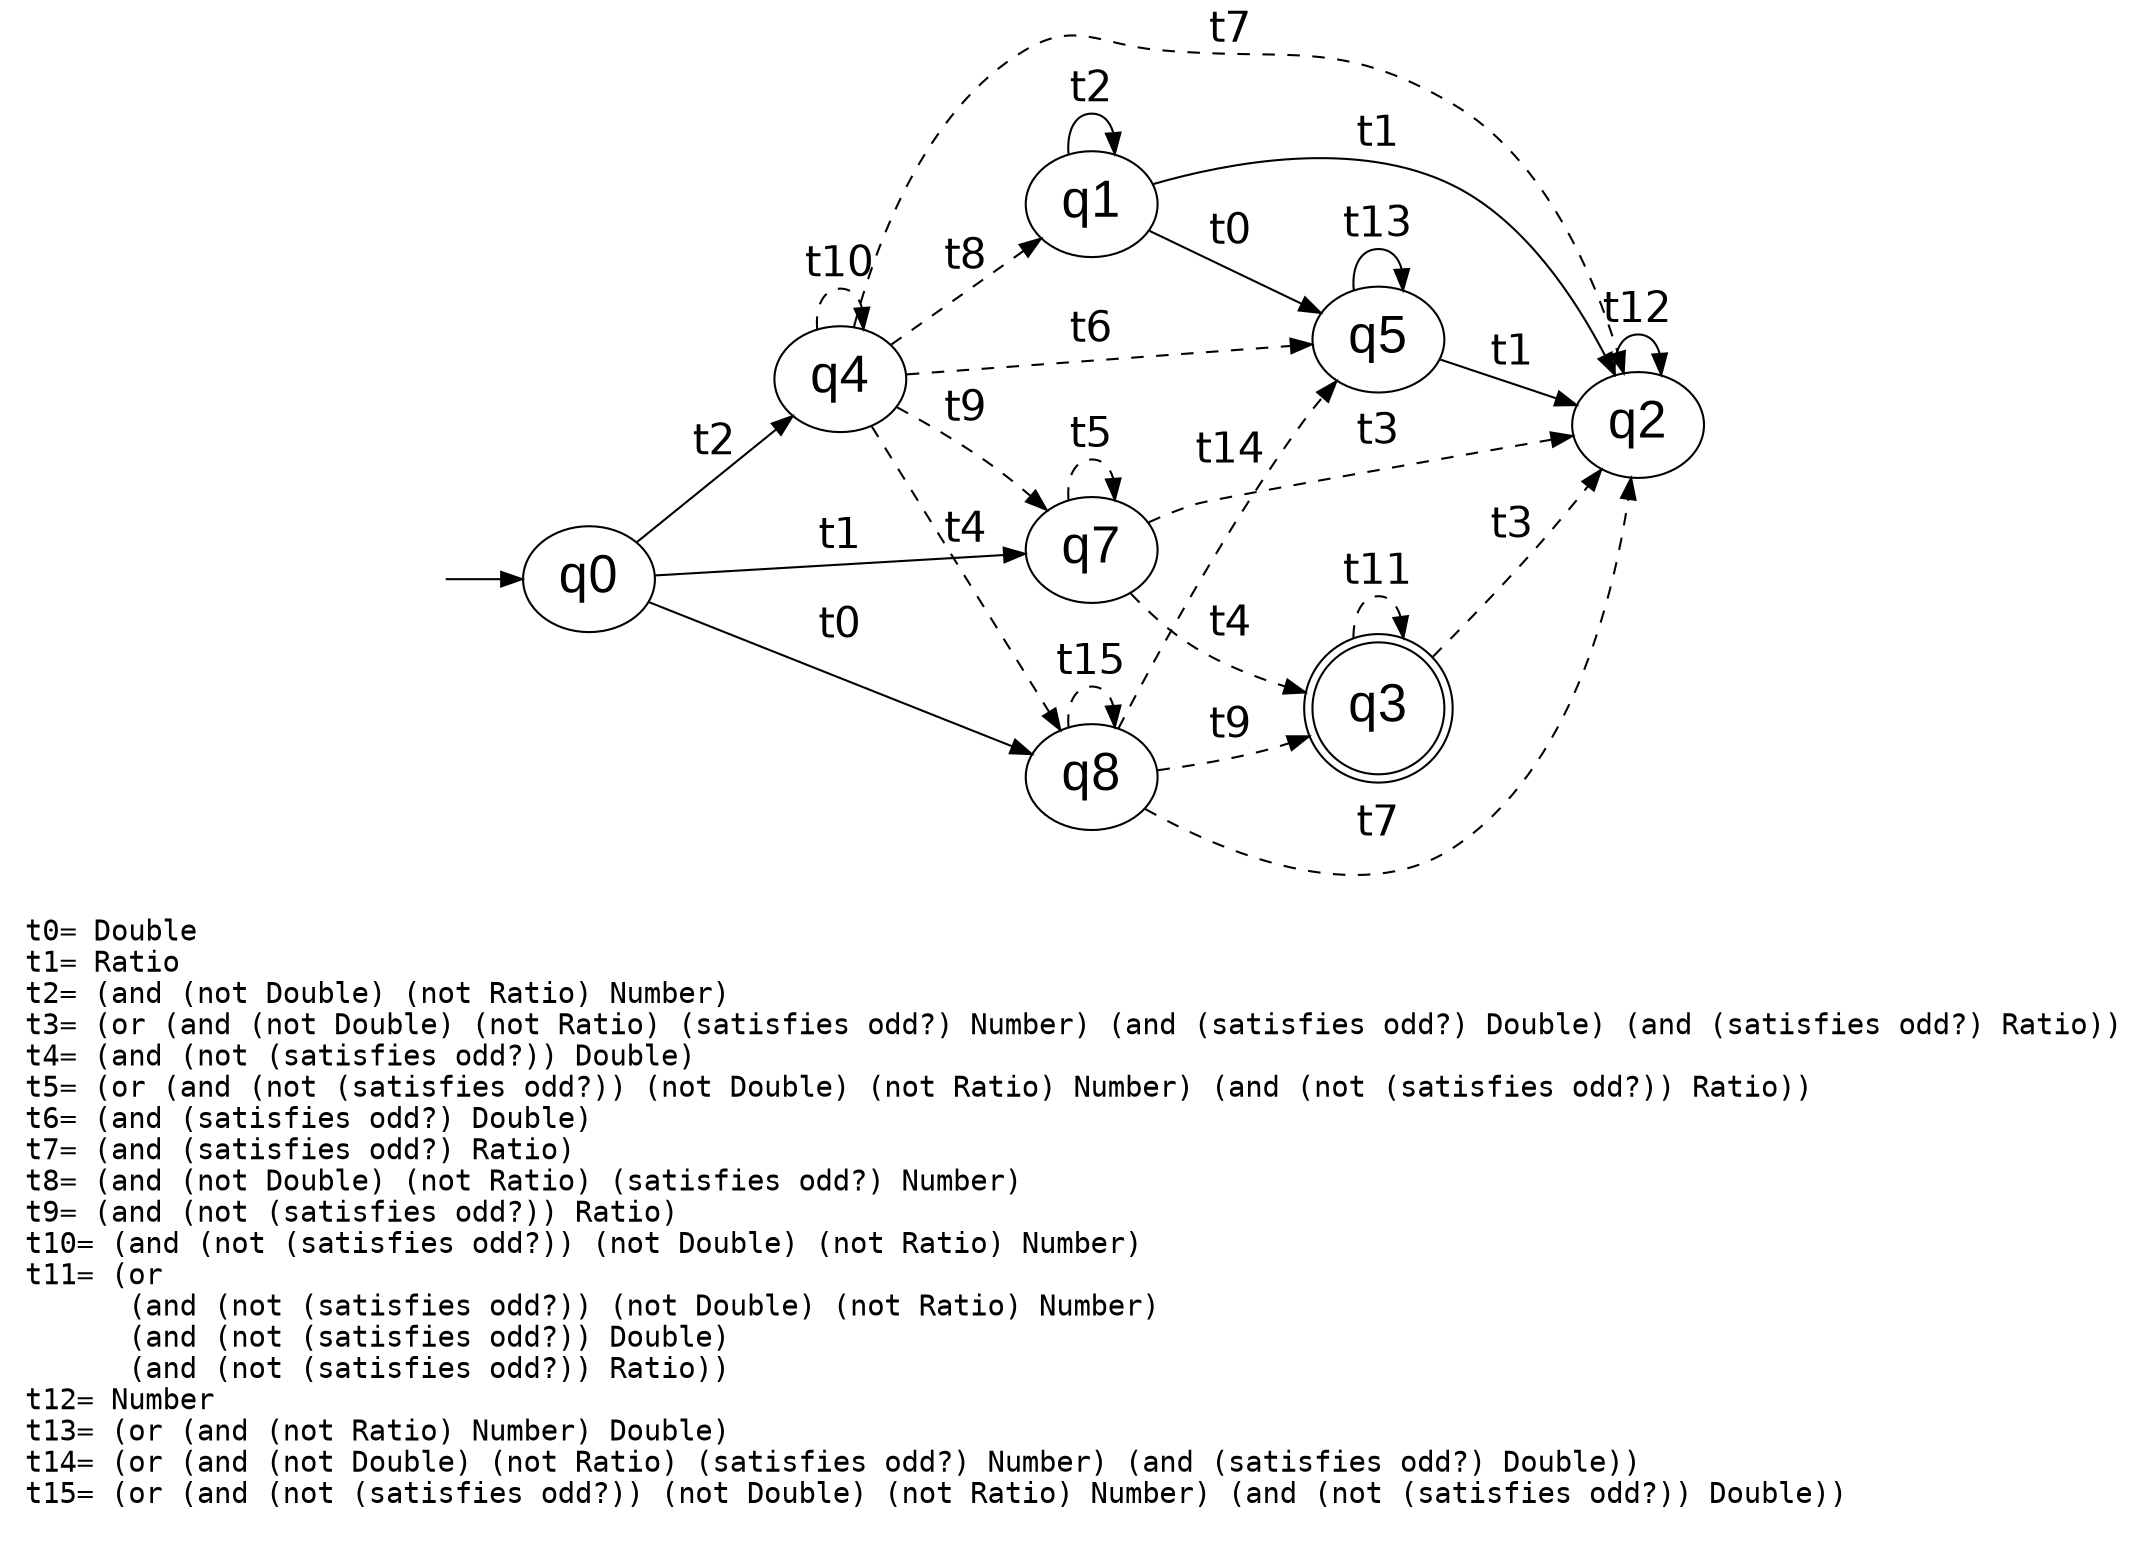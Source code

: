 digraph G {
// rte and-not
  rankdir=LR;
  fontname=courier;
  label="\lt0= Double\lt1= Ratio\lt2= (and (not Double) (not Ratio) Number)\lt3= (or (and (not Double) (not Ratio) (satisfies odd?) Number) (and (satisfies odd?) Double) (and (satisfies odd?) Ratio))\lt4= (and (not (satisfies odd?)) Double)\lt5= (or (and (not (satisfies odd?)) (not Double) (not Ratio) Number) (and (not (satisfies odd?)) Ratio))\lt6= (and (satisfies odd?) Double)\lt7= (and (satisfies odd?) Ratio)\lt8= (and (not Double) (not Ratio) (satisfies odd?) Number)\lt9= (and (not (satisfies odd?)) Ratio)\lt10= (and (not (satisfies odd?)) (not Double) (not Ratio) Number)\lt11= (or\l      (and (not (satisfies odd?)) (not Double) (not Ratio) Number)\l      (and (not (satisfies odd?)) Double)\l      (and (not (satisfies odd?)) Ratio))\lt12= Number\lt13= (or (and (not Ratio) Number) Double)\lt14= (or (and (not Double) (not Ratio) (satisfies odd?) Number) (and (satisfies odd?) Double))\lt15= (or (and (not (satisfies odd?)) (not Double) (not Ratio) Number) (and (not (satisfies odd?)) Double))\l\l"
  graph [labeljust=l,nojustify=true];
  node [fontname=Arial, fontsize=25];
  edge [fontname=Helvetica, fontsize=20];
   H0 [label="", style=invis, width=0]
   H0 -> q0;
   q0 -> q8 [label="t0"];
   q0 -> q7 [label="t1"];
   q0 -> q4 [label="t2"];
   q7 -> q2 [label="t3",style=dashed];
   q7 -> q3 [label="t4",style=dashed];
   q7 -> q7 [label="t5",style=dashed];
   q1 -> q5 [label="t0"];
   q1 -> q2 [label="t1"];
   q1 -> q1 [label="t2"];
   q4 -> q5 [label="t6",style=dashed];
   q4 -> q8 [label="t4",style=dashed];
   q4 -> q2 [label="t7",style=dashed];
   q4 -> q1 [label="t8",style=dashed];
   q4 -> q7 [label="t9",style=dashed];
   q4 -> q4 [label="t10",style=dashed];
   q3 [shape=doublecircle] ;
   q3 -> q2 [label="t3",style=dashed];
   q3 -> q3 [label="t11",style=dashed];
   q2 -> q2 [label="t12"];
   q5 -> q5 [label="t13"];
   q5 -> q2 [label="t1"];
   q8 -> q5 [label="t14",style=dashed];
   q8 -> q8 [label="t15",style=dashed];
   q8 -> q2 [label="t7",style=dashed];
   q8 -> q3 [label="t9",style=dashed];
}
